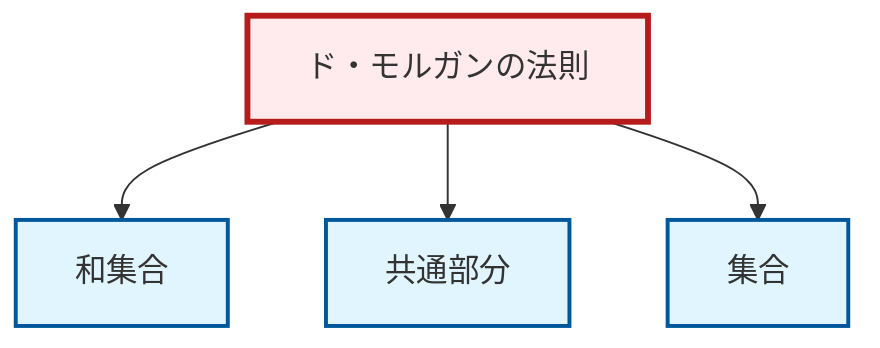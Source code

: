 graph TD
    classDef definition fill:#e1f5fe,stroke:#01579b,stroke-width:2px
    classDef theorem fill:#f3e5f5,stroke:#4a148c,stroke-width:2px
    classDef axiom fill:#fff3e0,stroke:#e65100,stroke-width:2px
    classDef example fill:#e8f5e9,stroke:#1b5e20,stroke-width:2px
    classDef current fill:#ffebee,stroke:#b71c1c,stroke-width:3px
    def-union["和集合"]:::definition
    thm-de-morgan["ド・モルガンの法則"]:::theorem
    def-set["集合"]:::definition
    def-intersection["共通部分"]:::definition
    thm-de-morgan --> def-union
    thm-de-morgan --> def-intersection
    thm-de-morgan --> def-set
    class thm-de-morgan current